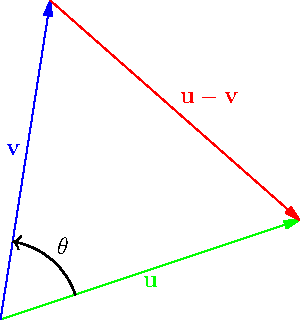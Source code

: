 size(0,160);
usepackage("amsmath");

pair u = (3,1);
pair v = (0.5, 3.2);

draw((0,0) -- u, arrow = Arrow(), green,
     L = Label("$\mathbf{u}$", position = MidPoint), align = S);

draw((0,0) -- v, arrow = Arrow(), blue,
     L = Label("$\mathbf{v}$", position = MidPoint), align = NW);

draw(arc((0,0), 0.25*u, v), linewidth(0.8pt), arrow = Arrow(TeXHead),
     L = Label("$\theta$", position=MidPoint, align=NE));

draw(v -- u, arrow = Arrow(), red,
     L = Label("$\mathbf{u} - \mathbf{v}$", position = MidPoint), align = NE);

